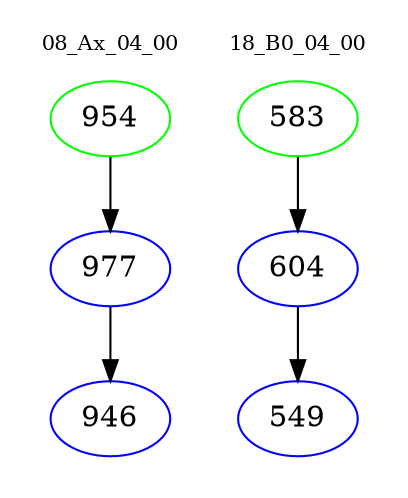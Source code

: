 digraph{
subgraph cluster_0 {
color = white
label = "08_Ax_04_00";
fontsize=10;
T0_954 [label="954", color="green"]
T0_954 -> T0_977 [color="black"]
T0_977 [label="977", color="blue"]
T0_977 -> T0_946 [color="black"]
T0_946 [label="946", color="blue"]
}
subgraph cluster_1 {
color = white
label = "18_B0_04_00";
fontsize=10;
T1_583 [label="583", color="green"]
T1_583 -> T1_604 [color="black"]
T1_604 [label="604", color="blue"]
T1_604 -> T1_549 [color="black"]
T1_549 [label="549", color="blue"]
}
}
